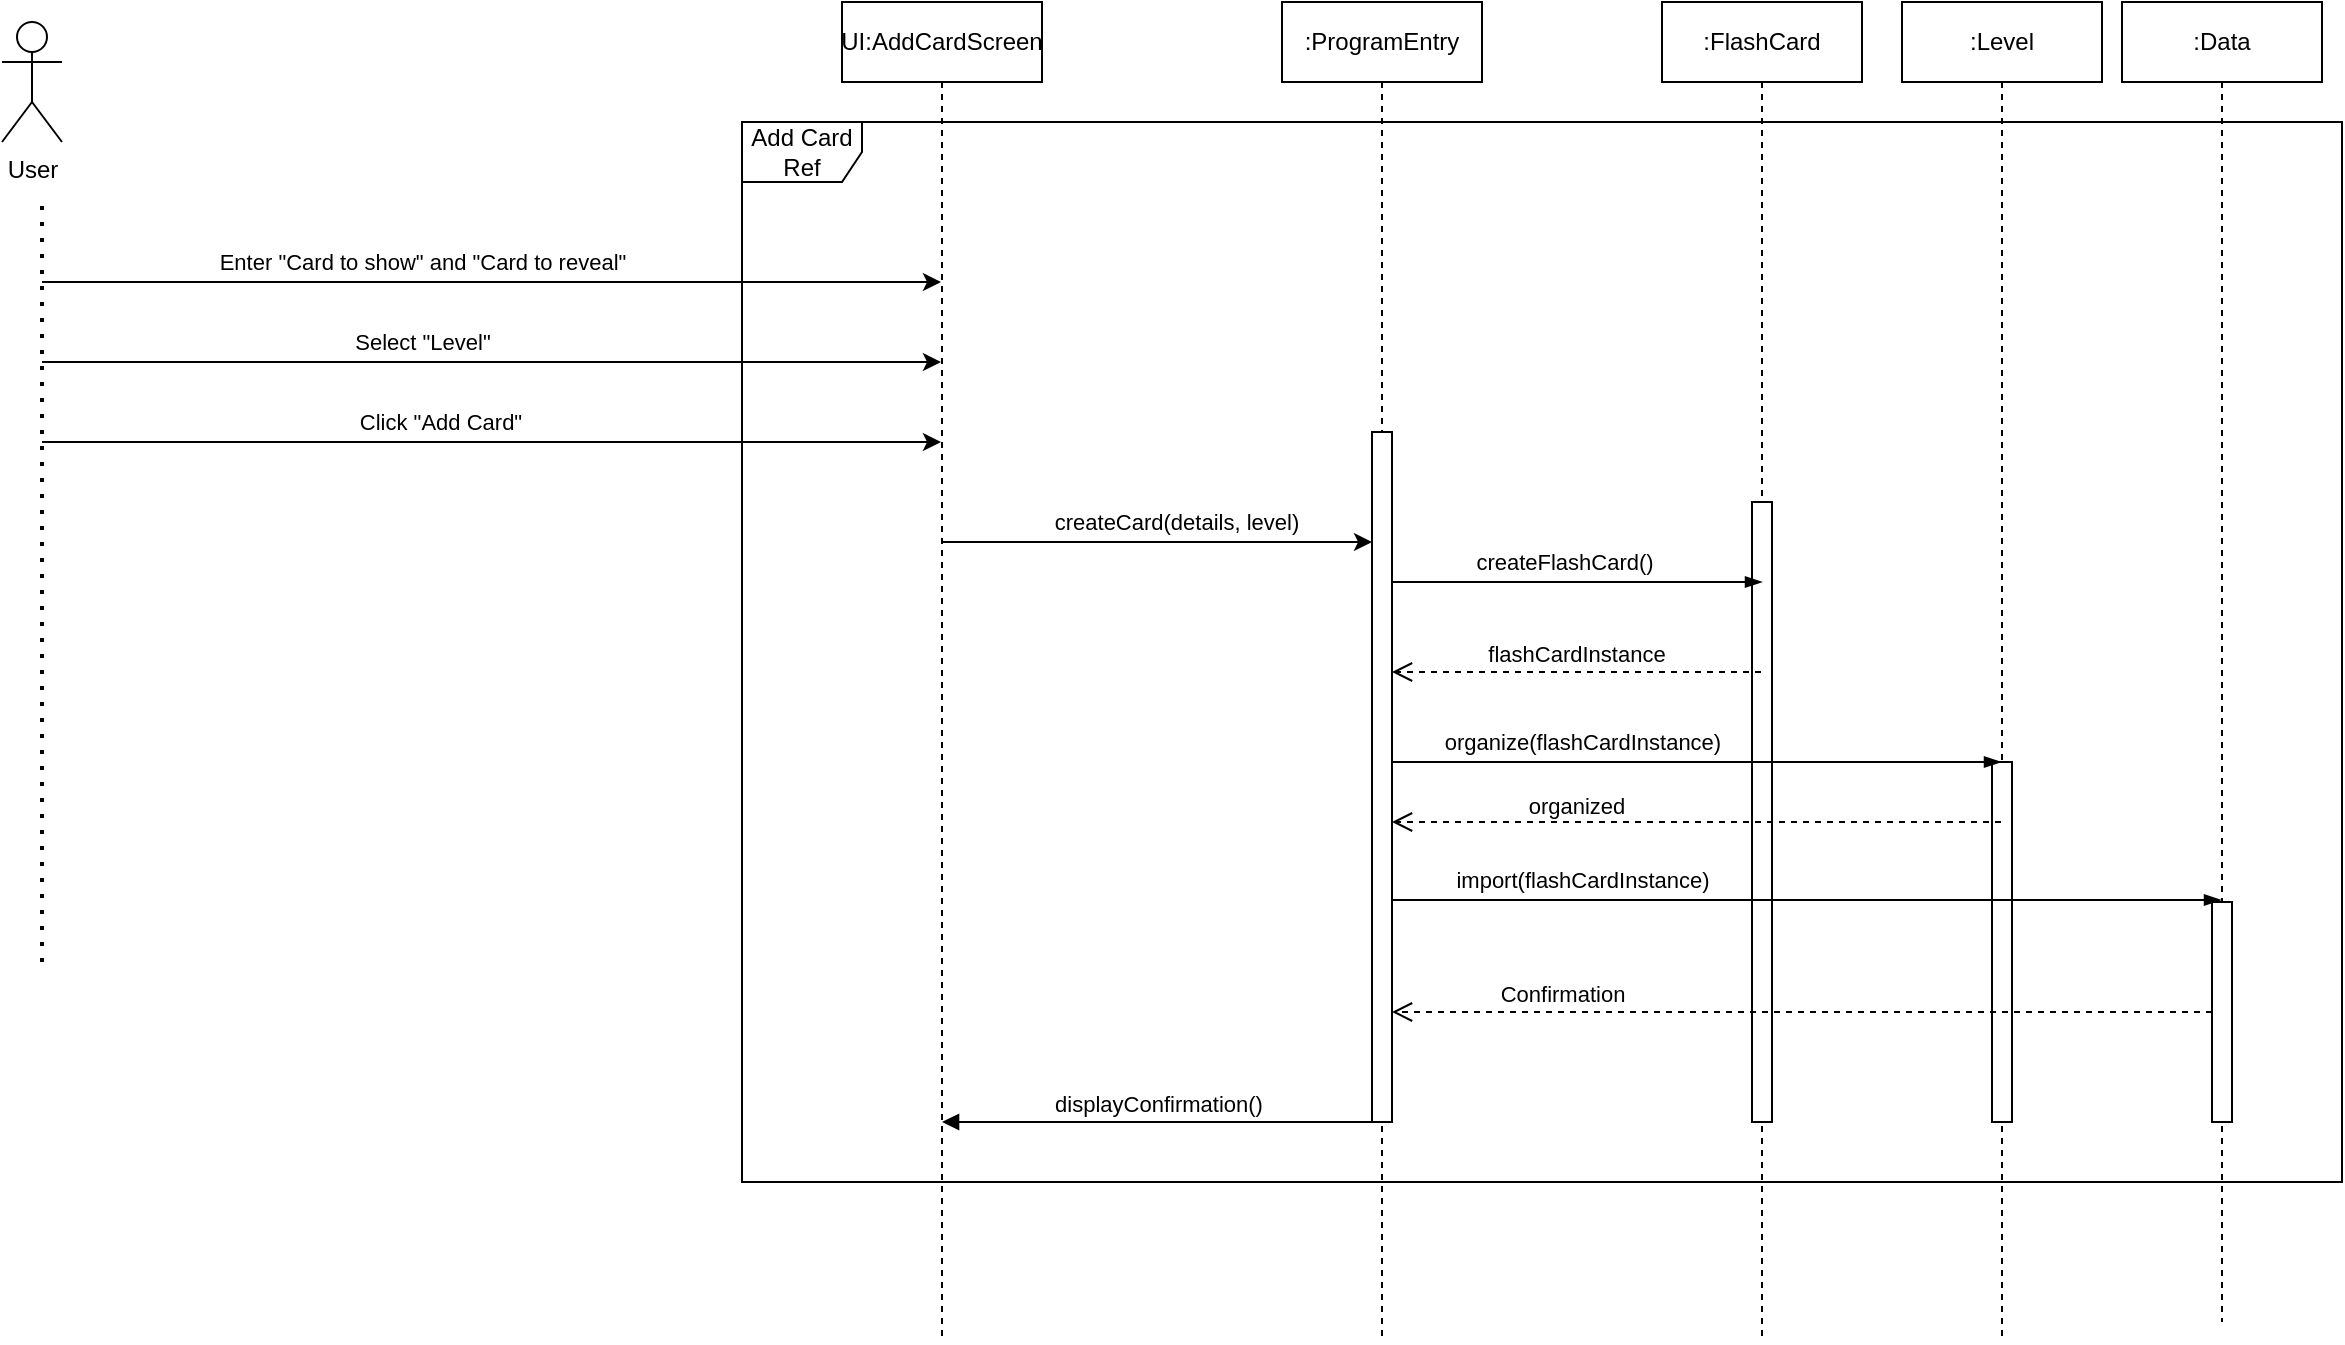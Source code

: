 <mxfile version="24.0.1" type="github">
  <diagram name="Page-1" id="2YBvvXClWsGukQMizWep">
    <mxGraphModel dx="2163" dy="676" grid="1" gridSize="10" guides="1" tooltips="1" connect="1" arrows="1" fold="1" page="1" pageScale="1" pageWidth="850" pageHeight="1100" math="0" shadow="0">
      <root>
        <mxCell id="0" />
        <mxCell id="1" parent="0" />
        <mxCell id="aM9ryv3xv72pqoxQDRHE-1" value="UI:AddCardScreen" style="shape=umlLifeline;perimeter=lifelinePerimeter;whiteSpace=wrap;html=1;container=0;dropTarget=0;collapsible=0;recursiveResize=0;outlineConnect=0;portConstraint=eastwest;newEdgeStyle={&quot;edgeStyle&quot;:&quot;elbowEdgeStyle&quot;,&quot;elbow&quot;:&quot;vertical&quot;,&quot;curved&quot;:0,&quot;rounded&quot;:0};" parent="1" vertex="1">
          <mxGeometry x="330" y="100" width="100" height="670" as="geometry" />
        </mxCell>
        <mxCell id="aM9ryv3xv72pqoxQDRHE-5" value=":ProgramEntry" style="shape=umlLifeline;perimeter=lifelinePerimeter;whiteSpace=wrap;html=1;container=0;dropTarget=0;collapsible=0;recursiveResize=0;outlineConnect=0;portConstraint=eastwest;newEdgeStyle={&quot;edgeStyle&quot;:&quot;elbowEdgeStyle&quot;,&quot;elbow&quot;:&quot;vertical&quot;,&quot;curved&quot;:0,&quot;rounded&quot;:0};" parent="1" vertex="1">
          <mxGeometry x="550" y="100" width="100" height="670" as="geometry" />
        </mxCell>
        <mxCell id="YUh8d4OaZrOM5soigd_F-1" value="Add Card Ref" style="shape=umlFrame;whiteSpace=wrap;html=1;pointerEvents=0;" parent="1" vertex="1">
          <mxGeometry x="280" y="160" width="800" height="530" as="geometry" />
        </mxCell>
        <mxCell id="YUh8d4OaZrOM5soigd_F-2" value=":FlashCard" style="shape=umlLifeline;perimeter=lifelinePerimeter;whiteSpace=wrap;html=1;container=1;dropTarget=0;collapsible=0;recursiveResize=0;outlineConnect=0;portConstraint=eastwest;newEdgeStyle={&quot;curved&quot;:0,&quot;rounded&quot;:0};" parent="1" vertex="1">
          <mxGeometry x="740" y="100" width="100" height="670" as="geometry" />
        </mxCell>
        <mxCell id="XK77gLLdWc2-d-Yq1FGP-7" value="" style="html=1;points=[[0,0,0,0,5],[0,1,0,0,-5],[1,0,0,0,5],[1,1,0,0,-5]];perimeter=orthogonalPerimeter;outlineConnect=0;targetShapes=umlLifeline;portConstraint=eastwest;newEdgeStyle={&quot;curved&quot;:0,&quot;rounded&quot;:0};" vertex="1" parent="YUh8d4OaZrOM5soigd_F-2">
          <mxGeometry x="45" y="250" width="10" height="310" as="geometry" />
        </mxCell>
        <mxCell id="YUh8d4OaZrOM5soigd_F-3" value=":Level" style="shape=umlLifeline;perimeter=lifelinePerimeter;whiteSpace=wrap;html=1;container=1;dropTarget=0;collapsible=0;recursiveResize=0;outlineConnect=0;portConstraint=eastwest;newEdgeStyle={&quot;curved&quot;:0,&quot;rounded&quot;:0};" parent="1" vertex="1">
          <mxGeometry x="860" y="100" width="100" height="670" as="geometry" />
        </mxCell>
        <mxCell id="XK77gLLdWc2-d-Yq1FGP-8" value="" style="html=1;points=[[0,0,0,0,5],[0,1,0,0,-5],[1,0,0,0,5],[1,1,0,0,-5]];perimeter=orthogonalPerimeter;outlineConnect=0;targetShapes=umlLifeline;portConstraint=eastwest;newEdgeStyle={&quot;curved&quot;:0,&quot;rounded&quot;:0};" vertex="1" parent="YUh8d4OaZrOM5soigd_F-3">
          <mxGeometry x="45" y="380" width="10" height="180" as="geometry" />
        </mxCell>
        <mxCell id="YUh8d4OaZrOM5soigd_F-4" value=":Data" style="shape=umlLifeline;perimeter=lifelinePerimeter;whiteSpace=wrap;html=1;container=1;dropTarget=0;collapsible=0;recursiveResize=0;outlineConnect=0;portConstraint=eastwest;newEdgeStyle={&quot;curved&quot;:0,&quot;rounded&quot;:0};" parent="1" vertex="1">
          <mxGeometry x="970" y="100" width="100" height="660" as="geometry" />
        </mxCell>
        <mxCell id="XK77gLLdWc2-d-Yq1FGP-17" value="" style="html=1;points=[[0,0,0,0,5],[0,1,0,0,-5],[1,0,0,0,5],[1,1,0,0,-5]];perimeter=orthogonalPerimeter;outlineConnect=0;targetShapes=umlLifeline;portConstraint=eastwest;newEdgeStyle={&quot;curved&quot;:0,&quot;rounded&quot;:0};" vertex="1" parent="YUh8d4OaZrOM5soigd_F-4">
          <mxGeometry x="45" y="450" width="10" height="110" as="geometry" />
        </mxCell>
        <mxCell id="YUh8d4OaZrOM5soigd_F-5" value="User" style="shape=umlActor;verticalLabelPosition=bottom;verticalAlign=top;html=1;outlineConnect=0;" parent="1" vertex="1">
          <mxGeometry x="-90" y="110" width="30" height="60" as="geometry" />
        </mxCell>
        <mxCell id="YUh8d4OaZrOM5soigd_F-7" value="" style="endArrow=none;dashed=1;html=1;dashPattern=1 3;strokeWidth=2;rounded=0;" parent="1" edge="1">
          <mxGeometry width="50" height="50" relative="1" as="geometry">
            <mxPoint x="-70" y="580" as="sourcePoint" />
            <mxPoint x="-70" y="200" as="targetPoint" />
          </mxGeometry>
        </mxCell>
        <mxCell id="548Dcg6xIAPnq4ezfdzh-2" value="" style="endArrow=classic;html=1;rounded=0;" parent="1" target="aM9ryv3xv72pqoxQDRHE-1" edge="1">
          <mxGeometry width="50" height="50" relative="1" as="geometry">
            <mxPoint x="-70" y="240" as="sourcePoint" />
            <mxPoint x="400" y="280" as="targetPoint" />
            <Array as="points">
              <mxPoint x="100" y="240" />
            </Array>
          </mxGeometry>
        </mxCell>
        <mxCell id="XK77gLLdWc2-d-Yq1FGP-2" value="Enter &quot;Card to show&quot; and &quot;Card to reveal&quot;" style="edgeLabel;html=1;align=center;verticalAlign=middle;resizable=0;points=[];" vertex="1" connectable="0" parent="548Dcg6xIAPnq4ezfdzh-2">
          <mxGeometry x="-0.356" y="-3" relative="1" as="geometry">
            <mxPoint x="45" y="-13" as="offset" />
          </mxGeometry>
        </mxCell>
        <mxCell id="548Dcg6xIAPnq4ezfdzh-5" value="" style="endArrow=classic;html=1;rounded=0;" parent="1" target="aM9ryv3xv72pqoxQDRHE-1" edge="1">
          <mxGeometry width="50" height="50" relative="1" as="geometry">
            <mxPoint x="-70" y="280" as="sourcePoint" />
            <mxPoint x="200" y="310" as="targetPoint" />
          </mxGeometry>
        </mxCell>
        <mxCell id="XK77gLLdWc2-d-Yq1FGP-3" value="Select &quot;Level&quot;" style="edgeLabel;html=1;align=center;verticalAlign=middle;resizable=0;points=[];" vertex="1" connectable="0" parent="548Dcg6xIAPnq4ezfdzh-5">
          <mxGeometry x="-0.107" y="4" relative="1" as="geometry">
            <mxPoint x="-11" y="-6" as="offset" />
          </mxGeometry>
        </mxCell>
        <mxCell id="548Dcg6xIAPnq4ezfdzh-6" value="" style="endArrow=classic;html=1;rounded=0;" parent="1" target="aM9ryv3xv72pqoxQDRHE-1" edge="1">
          <mxGeometry width="50" height="50" relative="1" as="geometry">
            <mxPoint x="-70" y="320" as="sourcePoint" />
            <mxPoint x="400" y="280" as="targetPoint" />
          </mxGeometry>
        </mxCell>
        <mxCell id="XK77gLLdWc2-d-Yq1FGP-4" value="Click &quot;Add Card&quot;" style="edgeLabel;html=1;align=center;verticalAlign=middle;resizable=0;points=[];" vertex="1" connectable="0" parent="548Dcg6xIAPnq4ezfdzh-6">
          <mxGeometry x="-0.116" relative="1" as="geometry">
            <mxPoint y="-10" as="offset" />
          </mxGeometry>
        </mxCell>
        <mxCell id="548Dcg6xIAPnq4ezfdzh-8" value="" style="endArrow=classic;html=1;rounded=0;" parent="1" edge="1">
          <mxGeometry width="50" height="50" relative="1" as="geometry">
            <mxPoint x="380" y="370" as="sourcePoint" />
            <mxPoint x="595" y="370" as="targetPoint" />
            <Array as="points">
              <mxPoint x="440" y="370" />
            </Array>
          </mxGeometry>
        </mxCell>
        <mxCell id="XK77gLLdWc2-d-Yq1FGP-5" value="createCard(details, level)" style="edgeLabel;html=1;align=center;verticalAlign=middle;resizable=0;points=[];" vertex="1" connectable="0" parent="548Dcg6xIAPnq4ezfdzh-8">
          <mxGeometry x="0.166" relative="1" as="geometry">
            <mxPoint x="-9" y="-10" as="offset" />
          </mxGeometry>
        </mxCell>
        <mxCell id="XK77gLLdWc2-d-Yq1FGP-6" value="" style="html=1;points=[[0,0,0,0,5],[0,1,0,0,-5],[1,0,0,0,5],[1,1,0,0,-5]];perimeter=orthogonalPerimeter;outlineConnect=0;targetShapes=umlLifeline;portConstraint=eastwest;newEdgeStyle={&quot;curved&quot;:0,&quot;rounded&quot;:0};" vertex="1" parent="1">
          <mxGeometry x="595" y="315" width="10" height="345" as="geometry" />
        </mxCell>
        <mxCell id="XK77gLLdWc2-d-Yq1FGP-9" value="" style="fontSize=12;html=1;endArrow=blockThin;endFill=1;rounded=0;" edge="1" parent="1" source="XK77gLLdWc2-d-Yq1FGP-6">
          <mxGeometry width="160" relative="1" as="geometry">
            <mxPoint x="605" y="390" as="sourcePoint" />
            <mxPoint x="790" y="390" as="targetPoint" />
          </mxGeometry>
        </mxCell>
        <mxCell id="XK77gLLdWc2-d-Yq1FGP-10" value="createFlashCard()" style="edgeLabel;html=1;align=center;verticalAlign=middle;resizable=0;points=[];" vertex="1" connectable="0" parent="XK77gLLdWc2-d-Yq1FGP-9">
          <mxGeometry x="-0.068" y="1" relative="1" as="geometry">
            <mxPoint y="-9" as="offset" />
          </mxGeometry>
        </mxCell>
        <mxCell id="XK77gLLdWc2-d-Yq1FGP-11" value="flashCardInstance" style="html=1;verticalAlign=bottom;endArrow=open;dashed=1;endSize=8;curved=0;rounded=0;" edge="1" parent="1" source="YUh8d4OaZrOM5soigd_F-2" target="XK77gLLdWc2-d-Yq1FGP-6">
          <mxGeometry relative="1" as="geometry">
            <mxPoint x="730" y="424.5" as="sourcePoint" />
            <mxPoint x="650" y="424.5" as="targetPoint" />
          </mxGeometry>
        </mxCell>
        <mxCell id="XK77gLLdWc2-d-Yq1FGP-12" value="" style="fontSize=12;html=1;endArrow=blockThin;endFill=1;rounded=0;exitX=0.26;exitY=0.338;exitDx=0;exitDy=0;exitPerimeter=0;" edge="1" parent="1" target="YUh8d4OaZrOM5soigd_F-3">
          <mxGeometry width="160" relative="1" as="geometry">
            <mxPoint x="605" y="480" as="sourcePoint" />
            <mxPoint x="760" y="480" as="targetPoint" />
          </mxGeometry>
        </mxCell>
        <mxCell id="XK77gLLdWc2-d-Yq1FGP-13" value="organize(flashCardInstance)" style="edgeLabel;html=1;align=center;verticalAlign=middle;resizable=0;points=[];" vertex="1" connectable="0" parent="XK77gLLdWc2-d-Yq1FGP-12">
          <mxGeometry x="-0.068" y="1" relative="1" as="geometry">
            <mxPoint x="-47" y="-9" as="offset" />
          </mxGeometry>
        </mxCell>
        <mxCell id="XK77gLLdWc2-d-Yq1FGP-14" value="organized" style="html=1;verticalAlign=bottom;endArrow=open;dashed=1;endSize=8;curved=0;rounded=0;" edge="1" parent="1" target="XK77gLLdWc2-d-Yq1FGP-6">
          <mxGeometry x="0.407" y="1" relative="1" as="geometry">
            <mxPoint x="909.5" y="510" as="sourcePoint" />
            <mxPoint x="605" y="510" as="targetPoint" />
            <mxPoint x="1" as="offset" />
          </mxGeometry>
        </mxCell>
        <mxCell id="XK77gLLdWc2-d-Yq1FGP-15" value="" style="fontSize=12;html=1;endArrow=blockThin;endFill=1;rounded=0;" edge="1" parent="1" target="YUh8d4OaZrOM5soigd_F-4">
          <mxGeometry width="160" relative="1" as="geometry">
            <mxPoint x="605" y="549" as="sourcePoint" />
            <mxPoint x="910" y="549" as="targetPoint" />
          </mxGeometry>
        </mxCell>
        <mxCell id="XK77gLLdWc2-d-Yq1FGP-16" value="import(flashCardInstance)" style="edgeLabel;html=1;align=center;verticalAlign=middle;resizable=0;points=[];" vertex="1" connectable="0" parent="XK77gLLdWc2-d-Yq1FGP-15">
          <mxGeometry x="-0.068" y="1" relative="1" as="geometry">
            <mxPoint x="-98" y="-9" as="offset" />
          </mxGeometry>
        </mxCell>
        <mxCell id="XK77gLLdWc2-d-Yq1FGP-18" value="Confirmation" style="html=1;verticalAlign=bottom;endArrow=open;dashed=1;endSize=8;curved=0;rounded=0;" edge="1" parent="1" source="XK77gLLdWc2-d-Yq1FGP-17" target="XK77gLLdWc2-d-Yq1FGP-6">
          <mxGeometry x="0.585" relative="1" as="geometry">
            <mxPoint x="1010" y="600" as="sourcePoint" />
            <mxPoint x="610" y="600" as="targetPoint" />
            <mxPoint as="offset" />
          </mxGeometry>
        </mxCell>
        <mxCell id="XK77gLLdWc2-d-Yq1FGP-19" value="displayConfirmation()" style="html=1;verticalAlign=bottom;endArrow=block;curved=0;rounded=0;" edge="1" parent="1">
          <mxGeometry width="80" relative="1" as="geometry">
            <mxPoint x="595" y="660" as="sourcePoint" />
            <mxPoint x="380.035" y="660" as="targetPoint" />
          </mxGeometry>
        </mxCell>
      </root>
    </mxGraphModel>
  </diagram>
</mxfile>
